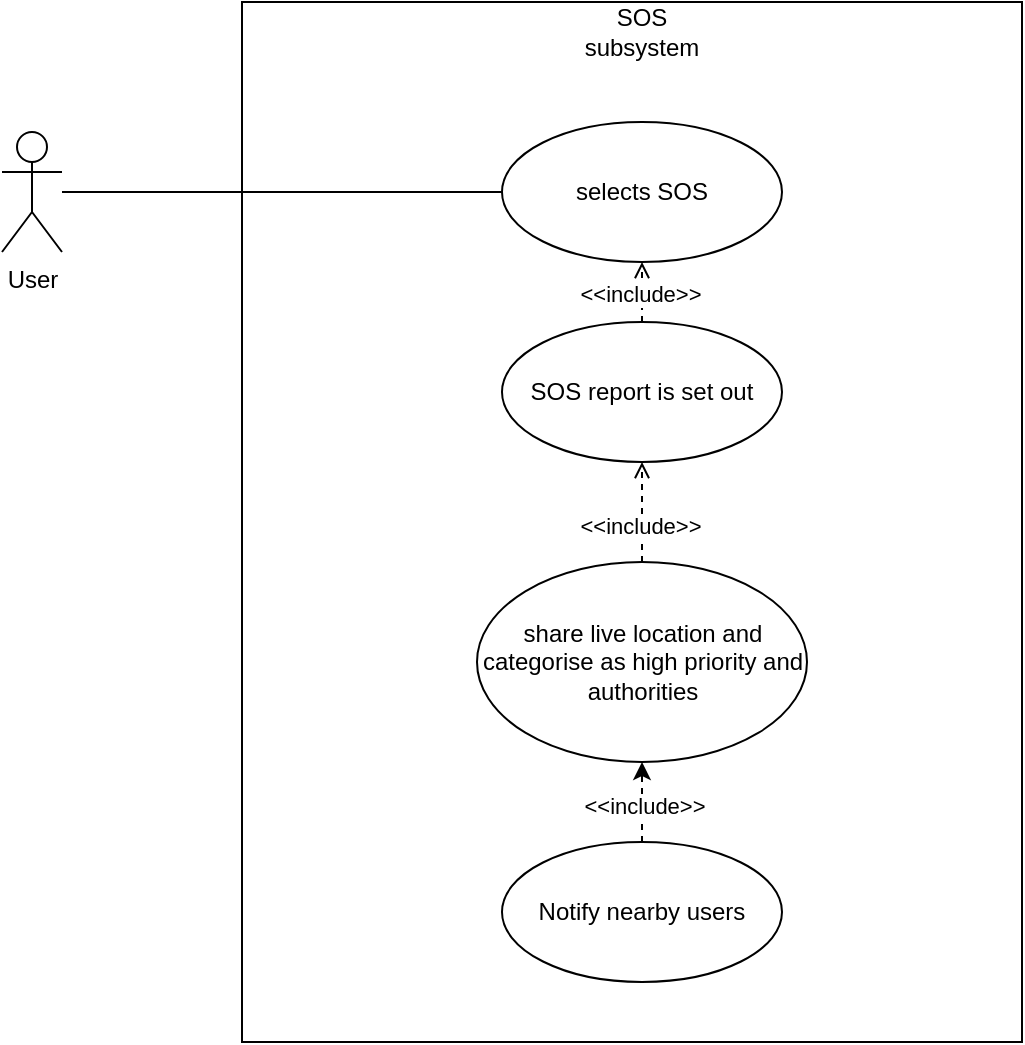 <mxfile version="26.1.1">
  <diagram name="Page-1" id="qhSnvHry2gUyjhncl0ZC">
    <mxGraphModel dx="996" dy="558" grid="1" gridSize="10" guides="1" tooltips="1" connect="1" arrows="1" fold="1" page="1" pageScale="1" pageWidth="827" pageHeight="1169" math="0" shadow="0">
      <root>
        <mxCell id="0" />
        <mxCell id="1" parent="0" />
        <mxCell id="46PUhxlQu6H4vRm4sZMM-1" value="&lt;div&gt;User&lt;/div&gt;" style="shape=umlActor;verticalLabelPosition=bottom;verticalAlign=top;html=1;outlineConnect=0;" parent="1" vertex="1">
          <mxGeometry x="90" y="85" width="30" height="60" as="geometry" />
        </mxCell>
        <mxCell id="46PUhxlQu6H4vRm4sZMM-2" value="" style="rounded=0;whiteSpace=wrap;html=1;" parent="1" vertex="1">
          <mxGeometry x="210" y="20" width="390" height="520" as="geometry" />
        </mxCell>
        <mxCell id="46PUhxlQu6H4vRm4sZMM-3" value="SOS subsystem" style="text;html=1;align=center;verticalAlign=middle;whiteSpace=wrap;rounded=0;" parent="1" vertex="1">
          <mxGeometry x="380" y="20" width="60" height="30" as="geometry" />
        </mxCell>
        <mxCell id="46PUhxlQu6H4vRm4sZMM-4" value="selects SOS" style="ellipse;whiteSpace=wrap;html=1;" parent="1" vertex="1">
          <mxGeometry x="340" y="80" width="140" height="70" as="geometry" />
        </mxCell>
        <mxCell id="46PUhxlQu6H4vRm4sZMM-7" value="" style="edgeStyle=orthogonalEdgeStyle;rounded=0;orthogonalLoop=1;jettySize=auto;html=1;endArrow=open;startFill=0;dashed=1;endFill=0;" parent="1" source="46PUhxlQu6H4vRm4sZMM-5" target="46PUhxlQu6H4vRm4sZMM-4" edge="1">
          <mxGeometry relative="1" as="geometry" />
        </mxCell>
        <mxCell id="46PUhxlQu6H4vRm4sZMM-8" value="&amp;lt;&amp;lt;include&amp;gt;&amp;gt;" style="edgeLabel;html=1;align=center;verticalAlign=middle;resizable=0;points=[];" parent="46PUhxlQu6H4vRm4sZMM-7" vertex="1" connectable="0">
          <mxGeometry x="0.36" y="1" relative="1" as="geometry">
            <mxPoint as="offset" />
          </mxGeometry>
        </mxCell>
        <mxCell id="46PUhxlQu6H4vRm4sZMM-5" value="SOS report is set out" style="ellipse;whiteSpace=wrap;html=1;" parent="1" vertex="1">
          <mxGeometry x="340" y="180" width="140" height="70" as="geometry" />
        </mxCell>
        <mxCell id="46PUhxlQu6H4vRm4sZMM-10" value="" style="edgeStyle=orthogonalEdgeStyle;rounded=0;orthogonalLoop=1;jettySize=auto;html=1;endArrow=open;startFill=0;endFill=0;dashed=1;" parent="1" source="46PUhxlQu6H4vRm4sZMM-6" target="46PUhxlQu6H4vRm4sZMM-5" edge="1">
          <mxGeometry relative="1" as="geometry" />
        </mxCell>
        <mxCell id="46PUhxlQu6H4vRm4sZMM-13" value="&amp;lt;&amp;lt;include&amp;gt;&amp;gt;" style="edgeLabel;html=1;align=center;verticalAlign=middle;resizable=0;points=[];" parent="46PUhxlQu6H4vRm4sZMM-10" vertex="1" connectable="0">
          <mxGeometry x="-0.28" y="1" relative="1" as="geometry">
            <mxPoint as="offset" />
          </mxGeometry>
        </mxCell>
        <mxCell id="46PUhxlQu6H4vRm4sZMM-6" value="share live location and categorise as high priority and authorities" style="ellipse;whiteSpace=wrap;html=1;" parent="1" vertex="1">
          <mxGeometry x="327.5" y="300" width="165" height="100" as="geometry" />
        </mxCell>
        <mxCell id="46PUhxlQu6H4vRm4sZMM-16" style="edgeStyle=orthogonalEdgeStyle;rounded=0;orthogonalLoop=1;jettySize=auto;html=1;endArrow=none;startFill=0;" parent="1" source="46PUhxlQu6H4vRm4sZMM-1" target="46PUhxlQu6H4vRm4sZMM-4" edge="1">
          <mxGeometry relative="1" as="geometry" />
        </mxCell>
        <mxCell id="ZqfVf4vk-PR4hCnkrrfr-2" value="" style="edgeStyle=orthogonalEdgeStyle;rounded=0;orthogonalLoop=1;jettySize=auto;html=1;dashed=1;" edge="1" parent="1" source="ZqfVf4vk-PR4hCnkrrfr-1" target="46PUhxlQu6H4vRm4sZMM-6">
          <mxGeometry relative="1" as="geometry" />
        </mxCell>
        <mxCell id="ZqfVf4vk-PR4hCnkrrfr-3" value="&amp;lt;&amp;lt;include&amp;gt;&amp;gt;" style="edgeLabel;html=1;align=center;verticalAlign=middle;resizable=0;points=[];" vertex="1" connectable="0" parent="ZqfVf4vk-PR4hCnkrrfr-2">
          <mxGeometry x="-0.1" y="-1" relative="1" as="geometry">
            <mxPoint as="offset" />
          </mxGeometry>
        </mxCell>
        <mxCell id="ZqfVf4vk-PR4hCnkrrfr-1" value="Notify nearby users" style="ellipse;whiteSpace=wrap;html=1;" vertex="1" parent="1">
          <mxGeometry x="340" y="440" width="140" height="70" as="geometry" />
        </mxCell>
      </root>
    </mxGraphModel>
  </diagram>
</mxfile>
